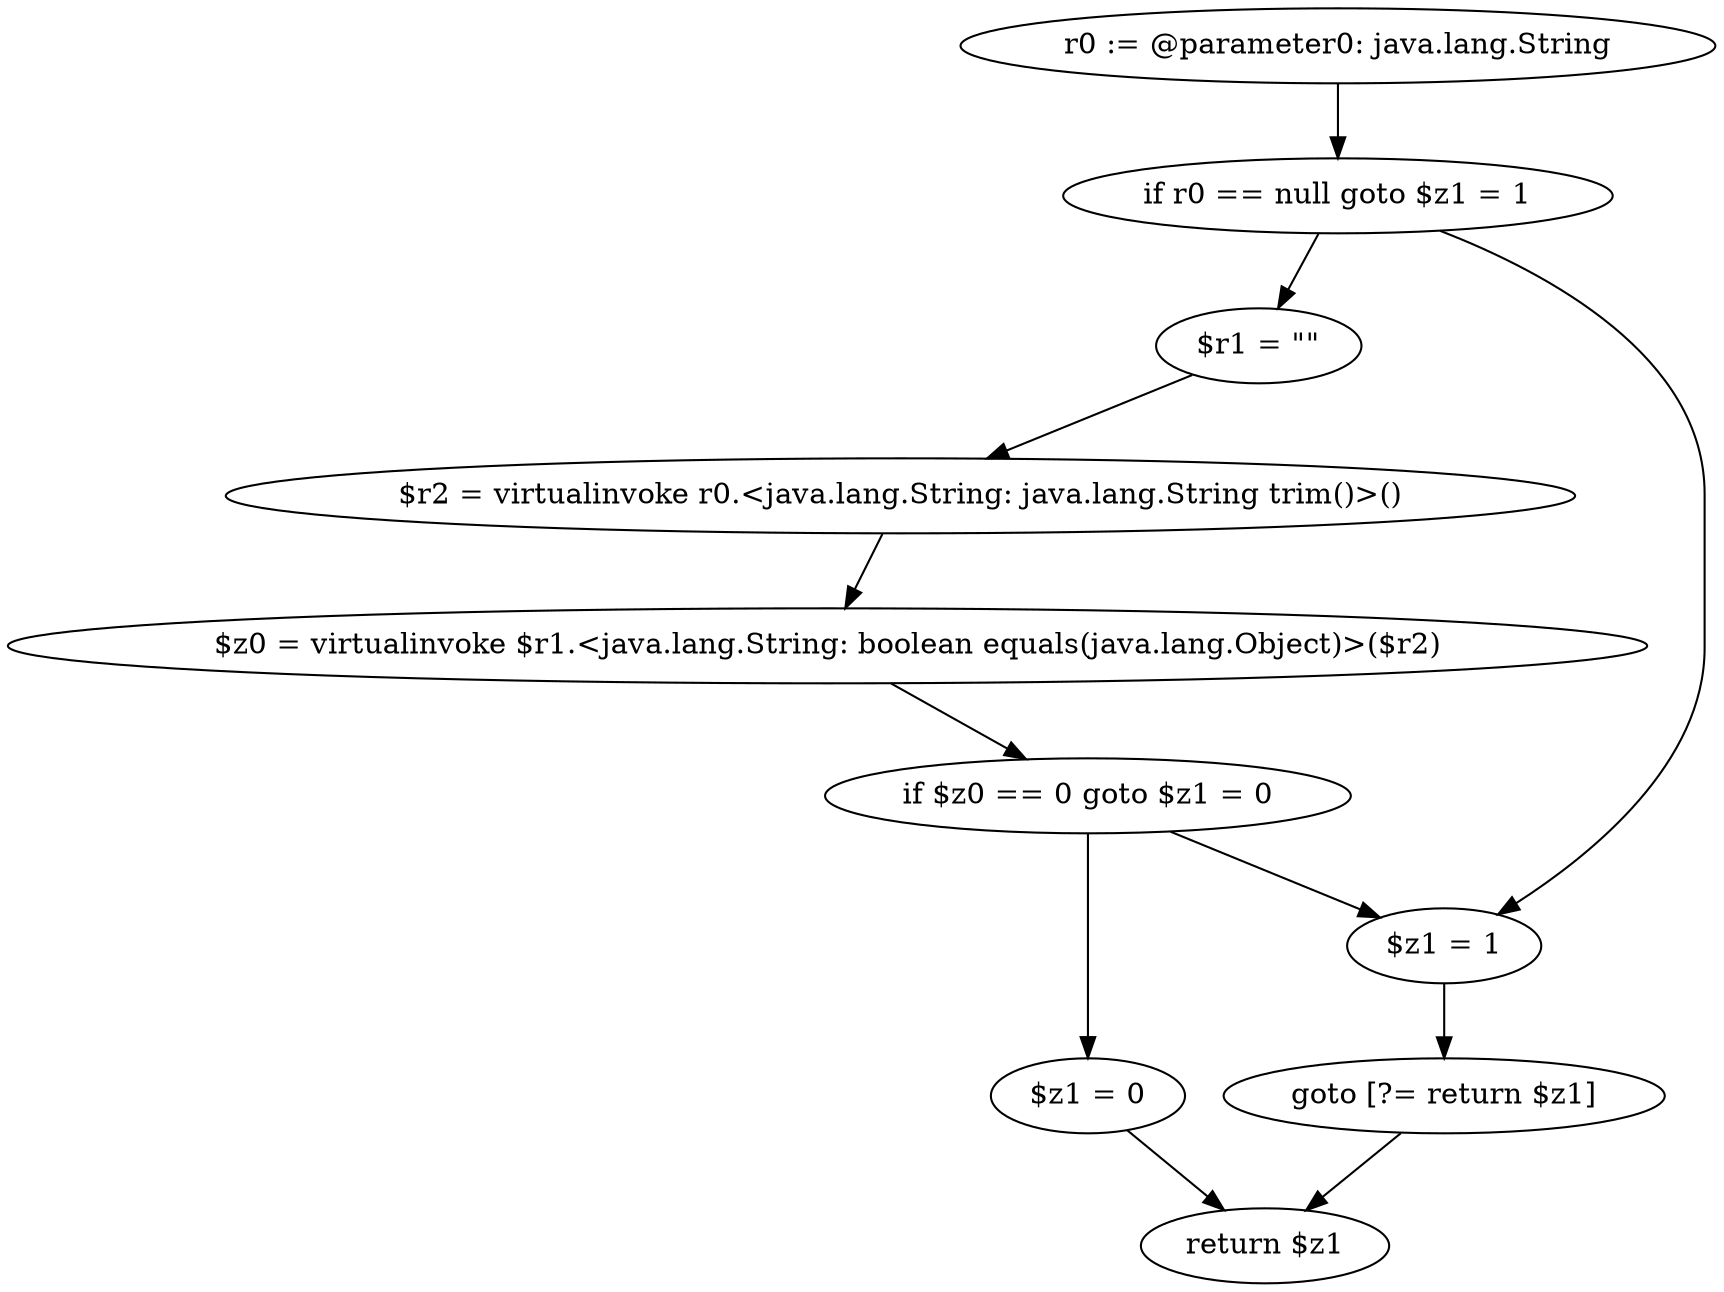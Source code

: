 digraph "unitGraph" {
    "r0 := @parameter0: java.lang.String"
    "if r0 == null goto $z1 = 1"
    "$r1 = \"\""
    "$r2 = virtualinvoke r0.<java.lang.String: java.lang.String trim()>()"
    "$z0 = virtualinvoke $r1.<java.lang.String: boolean equals(java.lang.Object)>($r2)"
    "if $z0 == 0 goto $z1 = 0"
    "$z1 = 1"
    "goto [?= return $z1]"
    "$z1 = 0"
    "return $z1"
    "r0 := @parameter0: java.lang.String"->"if r0 == null goto $z1 = 1";
    "if r0 == null goto $z1 = 1"->"$r1 = \"\"";
    "if r0 == null goto $z1 = 1"->"$z1 = 1";
    "$r1 = \"\""->"$r2 = virtualinvoke r0.<java.lang.String: java.lang.String trim()>()";
    "$r2 = virtualinvoke r0.<java.lang.String: java.lang.String trim()>()"->"$z0 = virtualinvoke $r1.<java.lang.String: boolean equals(java.lang.Object)>($r2)";
    "$z0 = virtualinvoke $r1.<java.lang.String: boolean equals(java.lang.Object)>($r2)"->"if $z0 == 0 goto $z1 = 0";
    "if $z0 == 0 goto $z1 = 0"->"$z1 = 1";
    "if $z0 == 0 goto $z1 = 0"->"$z1 = 0";
    "$z1 = 1"->"goto [?= return $z1]";
    "goto [?= return $z1]"->"return $z1";
    "$z1 = 0"->"return $z1";
}
